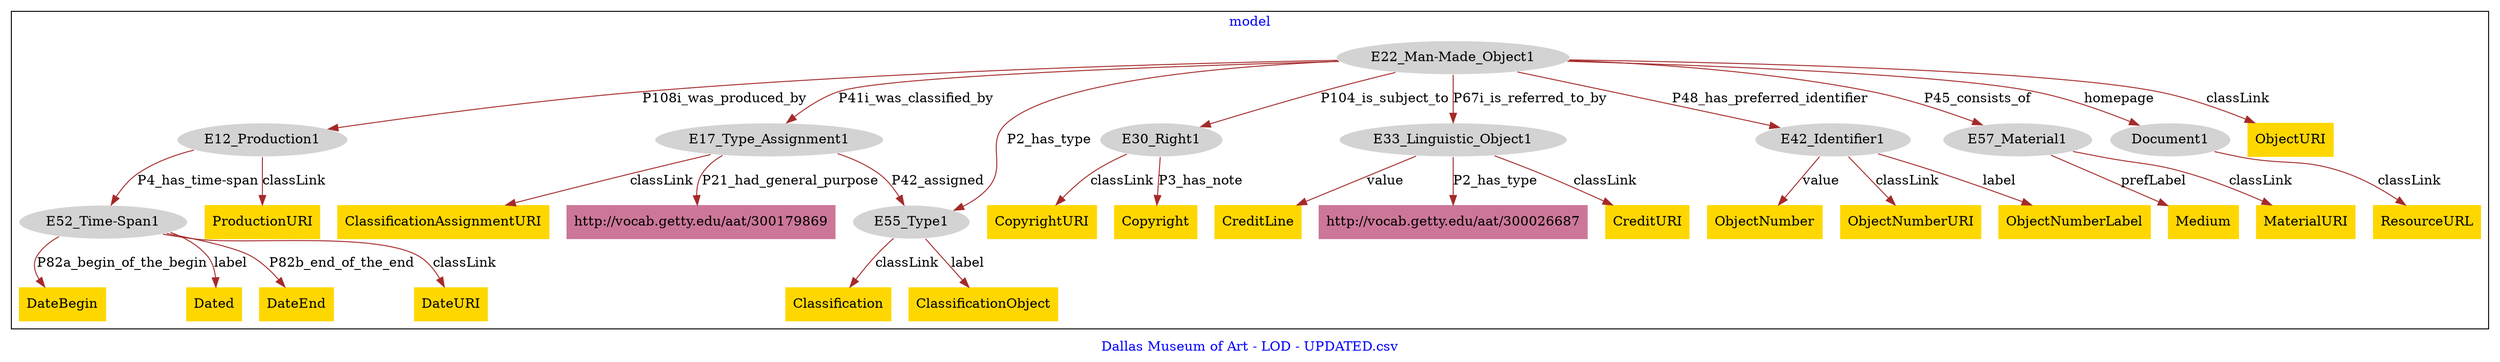 digraph n0 {
fontcolor="blue"
remincross="true"
label="Dallas Museum of Art - LOD - UPDATED.csv"
subgraph cluster {
label="model"
n2[style="filled",color="white",fillcolor="lightgray",label="E12_Production1"];
n3[style="filled",color="white",fillcolor="lightgray",label="E52_Time-Span1"];
n4[style="filled",color="white",fillcolor="lightgray",label="E17_Type_Assignment1"];
n5[style="filled",color="white",fillcolor="lightgray",label="E55_Type1"];
n6[style="filled",color="white",fillcolor="lightgray",label="E22_Man-Made_Object1"];
n7[style="filled",color="white",fillcolor="lightgray",label="E30_Right1"];
n8[style="filled",color="white",fillcolor="lightgray",label="E33_Linguistic_Object1"];
n9[style="filled",color="white",fillcolor="lightgray",label="E42_Identifier1"];
n10[style="filled",color="white",fillcolor="lightgray",label="E57_Material1"];
n11[style="filled",color="white",fillcolor="lightgray",label="Document1"];
n12[shape="plaintext",style="filled",fillcolor="gold",label="ObjectNumberLabel"];
n13[shape="plaintext",style="filled",fillcolor="gold",label="DateBegin"];
n14[shape="plaintext",style="filled",fillcolor="gold",label="Dated"];
n15[shape="plaintext",style="filled",fillcolor="gold",label="Classification"];
n16[shape="plaintext",style="filled",fillcolor="gold",label="DateEnd"];
n17[shape="plaintext",style="filled",fillcolor="gold",label="CreditURI"];
n18[shape="plaintext",style="filled",fillcolor="gold",label="Medium"];
n19[shape="plaintext",style="filled",fillcolor="gold",label="CopyrightURI"];
n20[shape="plaintext",style="filled",fillcolor="gold",label="ResourceURL"];
n21[shape="plaintext",style="filled",fillcolor="gold",label="ObjectNumber"];
n22[shape="plaintext",style="filled",fillcolor="gold",label="ObjectURI"];
n23[shape="plaintext",style="filled",fillcolor="gold",label="Copyright"];
n24[shape="plaintext",style="filled",fillcolor="gold",label="CreditLine"];
n25[shape="plaintext",style="filled",fillcolor="gold",label="MaterialURI"];
n26[shape="plaintext",style="filled",fillcolor="gold",label="ClassificationObject"];
n27[shape="plaintext",style="filled",fillcolor="gold",label="ObjectNumberURI"];
n28[shape="plaintext",style="filled",fillcolor="gold",label="ProductionURI"];
n29[shape="plaintext",style="filled",fillcolor="gold",label="DateURI"];
n30[shape="plaintext",style="filled",fillcolor="gold",label="ClassificationAssignmentURI"];
n31[shape="plaintext",style="filled",fillcolor="#CC7799",label="http://vocab.getty.edu/aat/300026687"];
n32[shape="plaintext",style="filled",fillcolor="#CC7799",label="http://vocab.getty.edu/aat/300179869"];
}
n2 -> n3[color="brown",fontcolor="black",label="P4_has_time-span"]
n4 -> n5[color="brown",fontcolor="black",label="P42_assigned"]
n6 -> n2[color="brown",fontcolor="black",label="P108i_was_produced_by"]
n6 -> n4[color="brown",fontcolor="black",label="P41i_was_classified_by"]
n6 -> n7[color="brown",fontcolor="black",label="P104_is_subject_to"]
n6 -> n8[color="brown",fontcolor="black",label="P67i_is_referred_to_by"]
n6 -> n9[color="brown",fontcolor="black",label="P48_has_preferred_identifier"]
n6 -> n10[color="brown",fontcolor="black",label="P45_consists_of"]
n6 -> n11[color="brown",fontcolor="black",label="homepage"]
n9 -> n12[color="brown",fontcolor="black",label="label"]
n3 -> n13[color="brown",fontcolor="black",label="P82a_begin_of_the_begin"]
n3 -> n14[color="brown",fontcolor="black",label="label"]
n5 -> n15[color="brown",fontcolor="black",label="classLink"]
n3 -> n16[color="brown",fontcolor="black",label="P82b_end_of_the_end"]
n8 -> n17[color="brown",fontcolor="black",label="classLink"]
n10 -> n18[color="brown",fontcolor="black",label="prefLabel"]
n7 -> n19[color="brown",fontcolor="black",label="classLink"]
n11 -> n20[color="brown",fontcolor="black",label="classLink"]
n9 -> n21[color="brown",fontcolor="black",label="value"]
n6 -> n22[color="brown",fontcolor="black",label="classLink"]
n7 -> n23[color="brown",fontcolor="black",label="P3_has_note"]
n8 -> n24[color="brown",fontcolor="black",label="value"]
n10 -> n25[color="brown",fontcolor="black",label="classLink"]
n5 -> n26[color="brown",fontcolor="black",label="label"]
n9 -> n27[color="brown",fontcolor="black",label="classLink"]
n2 -> n28[color="brown",fontcolor="black",label="classLink"]
n3 -> n29[color="brown",fontcolor="black",label="classLink"]
n4 -> n30[color="brown",fontcolor="black",label="classLink"]
n6 -> n5[color="brown",fontcolor="black",label="P2_has_type"]
n8 -> n31[color="brown",fontcolor="black",label="P2_has_type"]
n4 -> n32[color="brown",fontcolor="black",label="P21_had_general_purpose"]
}
